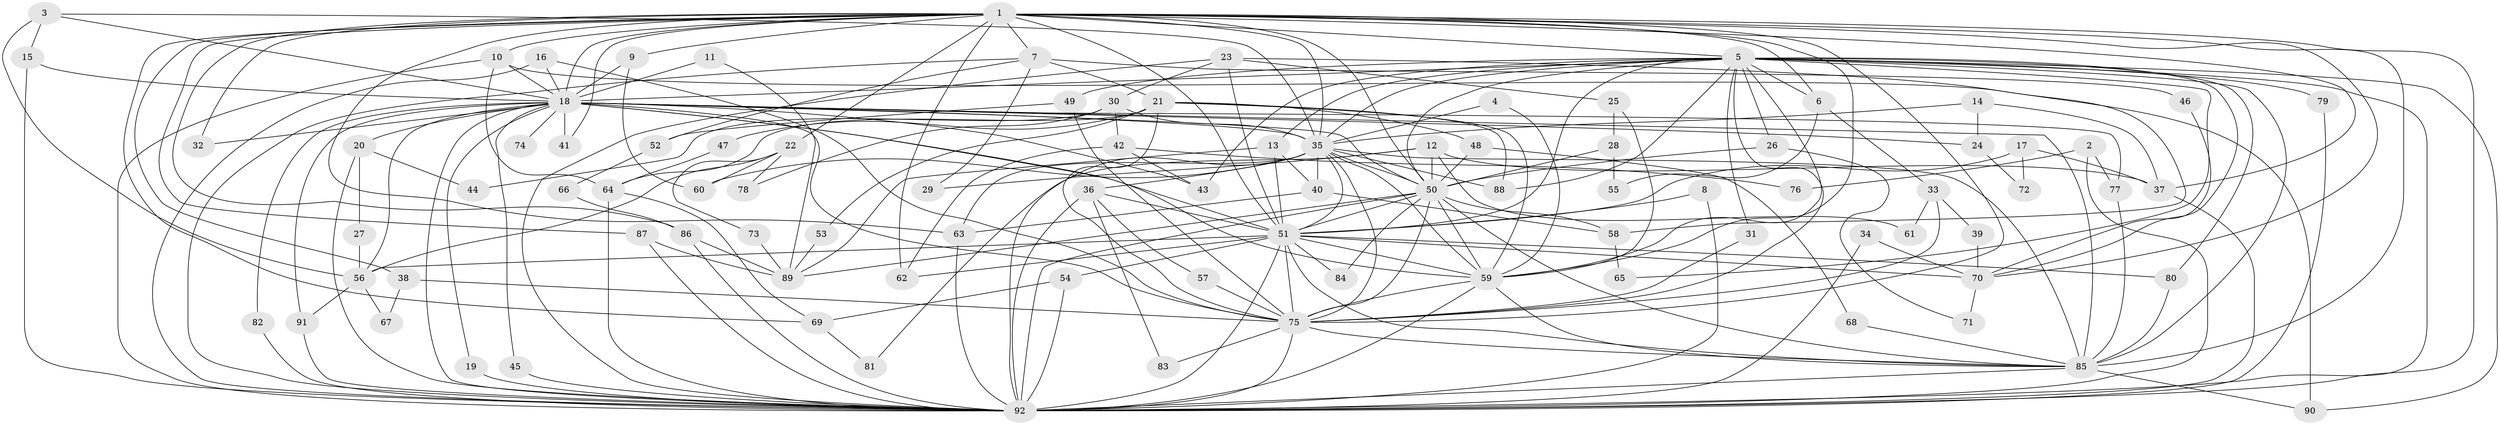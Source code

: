 // original degree distribution, {18: 0.015384615384615385, 20: 0.007692307692307693, 31: 0.007692307692307693, 15: 0.007692307692307693, 28: 0.007692307692307693, 23: 0.015384615384615385, 14: 0.007692307692307693, 35: 0.007692307692307693, 4: 0.11538461538461539, 2: 0.5, 3: 0.2153846153846154, 7: 0.023076923076923078, 5: 0.046153846153846156, 6: 0.015384615384615385, 8: 0.007692307692307693}
// Generated by graph-tools (version 1.1) at 2025/36/03/04/25 23:36:37]
// undirected, 92 vertices, 228 edges
graph export_dot {
  node [color=gray90,style=filled];
  1;
  2;
  3;
  4;
  5;
  6;
  7;
  8;
  9;
  10;
  11;
  12;
  13;
  14;
  15;
  16;
  17;
  18;
  19;
  20;
  21;
  22;
  23;
  24;
  25;
  26;
  27;
  28;
  29;
  30;
  31;
  32;
  33;
  34;
  35;
  36;
  37;
  38;
  39;
  40;
  41;
  42;
  43;
  44;
  45;
  46;
  47;
  48;
  49;
  50;
  51;
  52;
  53;
  54;
  55;
  56;
  57;
  58;
  59;
  60;
  61;
  62;
  63;
  64;
  65;
  66;
  67;
  68;
  69;
  70;
  71;
  72;
  73;
  74;
  75;
  76;
  77;
  78;
  79;
  80;
  81;
  82;
  83;
  84;
  85;
  86;
  87;
  88;
  89;
  90;
  91;
  92;
  1 -- 5 [weight=1.0];
  1 -- 6 [weight=1.0];
  1 -- 7 [weight=1.0];
  1 -- 9 [weight=1.0];
  1 -- 10 [weight=1.0];
  1 -- 18 [weight=2.0];
  1 -- 22 [weight=1.0];
  1 -- 32 [weight=1.0];
  1 -- 35 [weight=1.0];
  1 -- 37 [weight=1.0];
  1 -- 38 [weight=1.0];
  1 -- 41 [weight=2.0];
  1 -- 50 [weight=1.0];
  1 -- 51 [weight=1.0];
  1 -- 59 [weight=2.0];
  1 -- 62 [weight=1.0];
  1 -- 63 [weight=1.0];
  1 -- 69 [weight=1.0];
  1 -- 70 [weight=1.0];
  1 -- 75 [weight=1.0];
  1 -- 85 [weight=1.0];
  1 -- 86 [weight=1.0];
  1 -- 87 [weight=1.0];
  1 -- 92 [weight=2.0];
  2 -- 76 [weight=1.0];
  2 -- 77 [weight=1.0];
  2 -- 92 [weight=1.0];
  3 -- 15 [weight=1.0];
  3 -- 18 [weight=1.0];
  3 -- 35 [weight=1.0];
  3 -- 56 [weight=1.0];
  4 -- 35 [weight=1.0];
  4 -- 59 [weight=1.0];
  5 -- 6 [weight=1.0];
  5 -- 13 [weight=1.0];
  5 -- 18 [weight=1.0];
  5 -- 26 [weight=1.0];
  5 -- 31 [weight=1.0];
  5 -- 35 [weight=1.0];
  5 -- 43 [weight=1.0];
  5 -- 49 [weight=1.0];
  5 -- 50 [weight=1.0];
  5 -- 51 [weight=2.0];
  5 -- 59 [weight=1.0];
  5 -- 65 [weight=1.0];
  5 -- 70 [weight=1.0];
  5 -- 75 [weight=1.0];
  5 -- 79 [weight=2.0];
  5 -- 80 [weight=1.0];
  5 -- 85 [weight=1.0];
  5 -- 88 [weight=1.0];
  5 -- 90 [weight=1.0];
  5 -- 92 [weight=1.0];
  6 -- 33 [weight=1.0];
  6 -- 55 [weight=1.0];
  7 -- 21 [weight=1.0];
  7 -- 29 [weight=2.0];
  7 -- 46 [weight=1.0];
  7 -- 52 [weight=1.0];
  7 -- 92 [weight=1.0];
  8 -- 51 [weight=1.0];
  8 -- 92 [weight=1.0];
  9 -- 18 [weight=1.0];
  9 -- 60 [weight=1.0];
  10 -- 18 [weight=1.0];
  10 -- 64 [weight=1.0];
  10 -- 90 [weight=1.0];
  10 -- 92 [weight=1.0];
  11 -- 18 [weight=1.0];
  11 -- 89 [weight=1.0];
  12 -- 29 [weight=1.0];
  12 -- 37 [weight=1.0];
  12 -- 50 [weight=1.0];
  12 -- 61 [weight=1.0];
  12 -- 81 [weight=1.0];
  13 -- 40 [weight=1.0];
  13 -- 51 [weight=1.0];
  13 -- 89 [weight=1.0];
  14 -- 24 [weight=1.0];
  14 -- 35 [weight=1.0];
  14 -- 37 [weight=1.0];
  15 -- 18 [weight=1.0];
  15 -- 92 [weight=1.0];
  16 -- 18 [weight=1.0];
  16 -- 75 [weight=1.0];
  16 -- 92 [weight=1.0];
  17 -- 37 [weight=1.0];
  17 -- 51 [weight=1.0];
  17 -- 72 [weight=1.0];
  18 -- 19 [weight=1.0];
  18 -- 20 [weight=1.0];
  18 -- 24 [weight=1.0];
  18 -- 32 [weight=1.0];
  18 -- 35 [weight=1.0];
  18 -- 41 [weight=1.0];
  18 -- 43 [weight=1.0];
  18 -- 45 [weight=1.0];
  18 -- 50 [weight=1.0];
  18 -- 51 [weight=1.0];
  18 -- 56 [weight=1.0];
  18 -- 59 [weight=1.0];
  18 -- 74 [weight=1.0];
  18 -- 75 [weight=1.0];
  18 -- 77 [weight=1.0];
  18 -- 82 [weight=1.0];
  18 -- 85 [weight=1.0];
  18 -- 91 [weight=1.0];
  18 -- 92 [weight=1.0];
  19 -- 92 [weight=1.0];
  20 -- 27 [weight=1.0];
  20 -- 44 [weight=1.0];
  20 -- 92 [weight=1.0];
  21 -- 47 [weight=1.0];
  21 -- 48 [weight=1.0];
  21 -- 53 [weight=1.0];
  21 -- 59 [weight=1.0];
  21 -- 64 [weight=1.0];
  21 -- 75 [weight=1.0];
  21 -- 88 [weight=1.0];
  22 -- 56 [weight=1.0];
  22 -- 60 [weight=1.0];
  22 -- 73 [weight=1.0];
  22 -- 78 [weight=1.0];
  23 -- 25 [weight=1.0];
  23 -- 30 [weight=1.0];
  23 -- 51 [weight=1.0];
  23 -- 58 [weight=1.0];
  23 -- 92 [weight=1.0];
  24 -- 72 [weight=1.0];
  25 -- 28 [weight=1.0];
  25 -- 59 [weight=1.0];
  26 -- 50 [weight=1.0];
  26 -- 71 [weight=1.0];
  27 -- 56 [weight=1.0];
  28 -- 50 [weight=1.0];
  28 -- 55 [weight=1.0];
  30 -- 35 [weight=1.0];
  30 -- 42 [weight=1.0];
  30 -- 44 [weight=1.0];
  30 -- 78 [weight=1.0];
  31 -- 75 [weight=1.0];
  33 -- 39 [weight=1.0];
  33 -- 61 [weight=1.0];
  33 -- 75 [weight=1.0];
  34 -- 70 [weight=1.0];
  34 -- 92 [weight=1.0];
  35 -- 36 [weight=1.0];
  35 -- 40 [weight=1.0];
  35 -- 50 [weight=1.0];
  35 -- 51 [weight=1.0];
  35 -- 59 [weight=2.0];
  35 -- 60 [weight=1.0];
  35 -- 63 [weight=1.0];
  35 -- 75 [weight=1.0];
  35 -- 85 [weight=2.0];
  35 -- 88 [weight=1.0];
  35 -- 92 [weight=1.0];
  36 -- 51 [weight=1.0];
  36 -- 57 [weight=1.0];
  36 -- 83 [weight=1.0];
  36 -- 92 [weight=1.0];
  37 -- 92 [weight=2.0];
  38 -- 67 [weight=1.0];
  38 -- 75 [weight=1.0];
  39 -- 70 [weight=1.0];
  40 -- 58 [weight=1.0];
  40 -- 63 [weight=1.0];
  42 -- 43 [weight=1.0];
  42 -- 62 [weight=1.0];
  42 -- 76 [weight=1.0];
  45 -- 92 [weight=1.0];
  46 -- 70 [weight=1.0];
  47 -- 64 [weight=1.0];
  48 -- 50 [weight=2.0];
  48 -- 68 [weight=1.0];
  49 -- 52 [weight=1.0];
  49 -- 75 [weight=1.0];
  50 -- 51 [weight=1.0];
  50 -- 58 [weight=1.0];
  50 -- 59 [weight=1.0];
  50 -- 75 [weight=1.0];
  50 -- 84 [weight=1.0];
  50 -- 85 [weight=1.0];
  50 -- 89 [weight=1.0];
  50 -- 92 [weight=2.0];
  51 -- 54 [weight=2.0];
  51 -- 56 [weight=1.0];
  51 -- 59 [weight=1.0];
  51 -- 62 [weight=1.0];
  51 -- 70 [weight=1.0];
  51 -- 75 [weight=1.0];
  51 -- 80 [weight=1.0];
  51 -- 84 [weight=1.0];
  51 -- 85 [weight=1.0];
  51 -- 92 [weight=2.0];
  52 -- 66 [weight=1.0];
  53 -- 89 [weight=1.0];
  54 -- 69 [weight=1.0];
  54 -- 92 [weight=1.0];
  56 -- 67 [weight=1.0];
  56 -- 91 [weight=1.0];
  57 -- 75 [weight=1.0];
  58 -- 65 [weight=1.0];
  59 -- 75 [weight=1.0];
  59 -- 85 [weight=1.0];
  59 -- 92 [weight=1.0];
  63 -- 92 [weight=1.0];
  64 -- 69 [weight=1.0];
  64 -- 92 [weight=1.0];
  66 -- 86 [weight=1.0];
  68 -- 85 [weight=1.0];
  69 -- 81 [weight=1.0];
  70 -- 71 [weight=1.0];
  73 -- 89 [weight=1.0];
  75 -- 83 [weight=1.0];
  75 -- 85 [weight=2.0];
  75 -- 92 [weight=1.0];
  77 -- 85 [weight=1.0];
  79 -- 92 [weight=1.0];
  80 -- 85 [weight=1.0];
  82 -- 92 [weight=1.0];
  85 -- 90 [weight=1.0];
  85 -- 92 [weight=1.0];
  86 -- 89 [weight=1.0];
  86 -- 92 [weight=1.0];
  87 -- 89 [weight=1.0];
  87 -- 92 [weight=1.0];
  91 -- 92 [weight=1.0];
}
